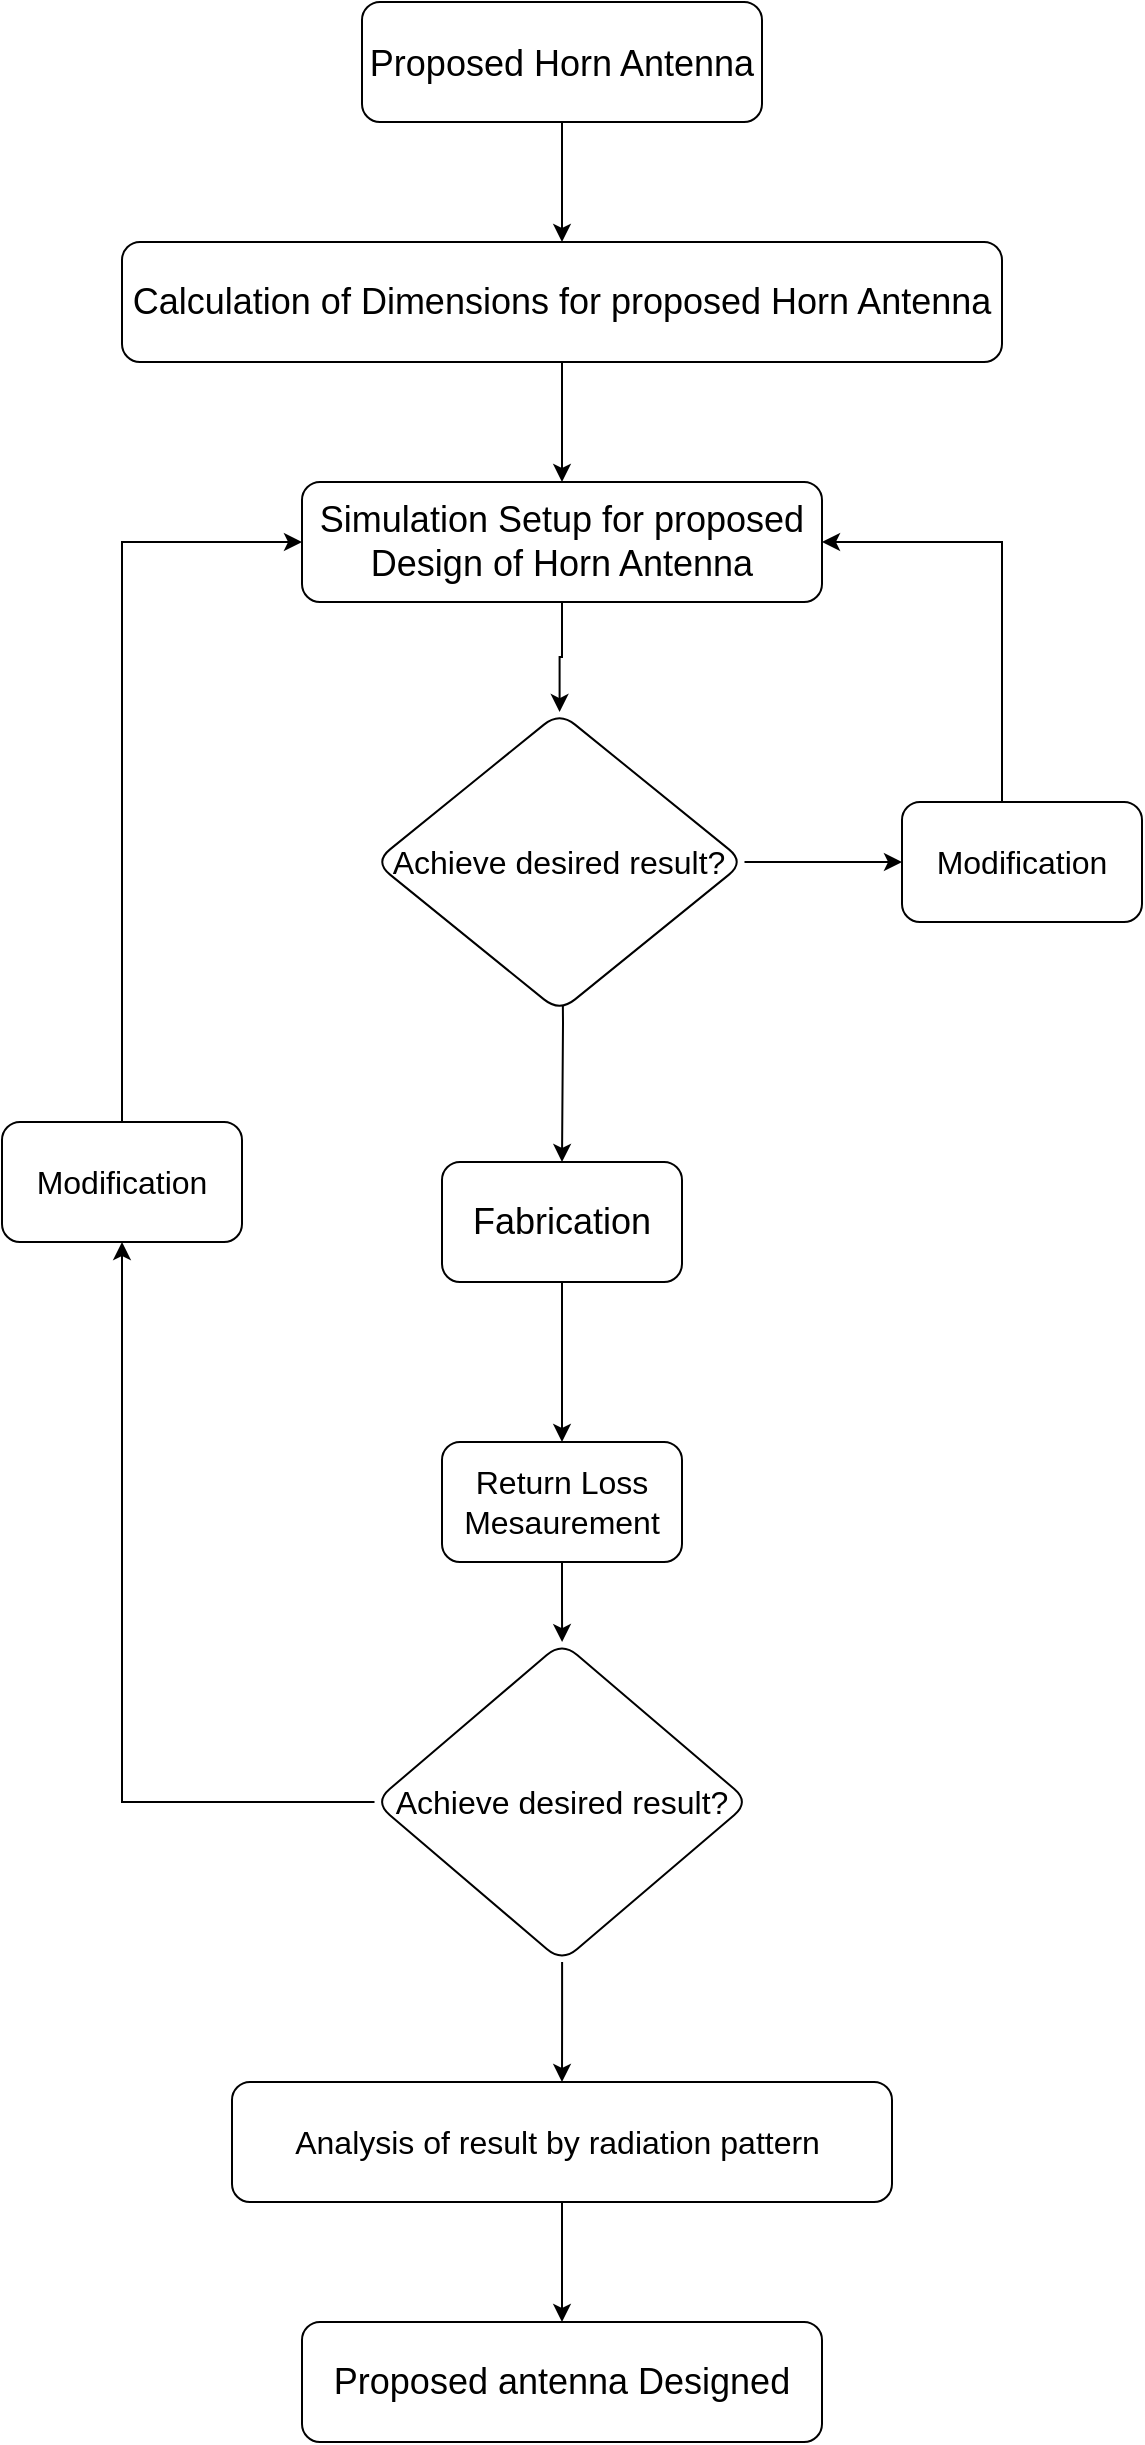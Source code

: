 <mxfile version="14.7.4" type="github">
  <diagram id="C5RBs43oDa-KdzZeNtuy" name="Page-1">
    <mxGraphModel dx="1065" dy="488" grid="1" gridSize="10" guides="1" tooltips="1" connect="1" arrows="1" fold="1" page="1" pageScale="1" pageWidth="827" pageHeight="1169" math="0" shadow="0">
      <root>
        <mxCell id="WIyWlLk6GJQsqaUBKTNV-0" />
        <mxCell id="WIyWlLk6GJQsqaUBKTNV-1" parent="WIyWlLk6GJQsqaUBKTNV-0" />
        <mxCell id="Q39aa7EpXIlcjL8wKzvE-2" style="edgeStyle=orthogonalEdgeStyle;rounded=0;orthogonalLoop=1;jettySize=auto;html=1;entryX=0.5;entryY=0;entryDx=0;entryDy=0;" edge="1" parent="WIyWlLk6GJQsqaUBKTNV-1" source="Q39aa7EpXIlcjL8wKzvE-0" target="Q39aa7EpXIlcjL8wKzvE-1">
          <mxGeometry relative="1" as="geometry" />
        </mxCell>
        <mxCell id="Q39aa7EpXIlcjL8wKzvE-0" value="&lt;p class=&quot;MsoNormal&quot; align=&quot;center&quot;&gt;&lt;font style=&quot;font-size: 18px&quot;&gt;Proposed Horn Antenna&lt;/font&gt;&lt;span style=&quot;font-size: 16pt&quot;&gt;&lt;/span&gt;&lt;/p&gt;" style="rounded=1;whiteSpace=wrap;html=1;" vertex="1" parent="WIyWlLk6GJQsqaUBKTNV-1">
          <mxGeometry x="320" y="40" width="200" height="60" as="geometry" />
        </mxCell>
        <mxCell id="Q39aa7EpXIlcjL8wKzvE-4" value="" style="edgeStyle=orthogonalEdgeStyle;rounded=0;orthogonalLoop=1;jettySize=auto;html=1;" edge="1" parent="WIyWlLk6GJQsqaUBKTNV-1" source="Q39aa7EpXIlcjL8wKzvE-1" target="Q39aa7EpXIlcjL8wKzvE-3">
          <mxGeometry relative="1" as="geometry" />
        </mxCell>
        <mxCell id="Q39aa7EpXIlcjL8wKzvE-1" value="&lt;p class=&quot;MsoNormal&quot; align=&quot;center&quot;&gt;&lt;font style=&quot;font-size: 18px&quot;&gt;Calculation of Dimensions for proposed Horn Antenna&lt;/font&gt;&lt;/p&gt;" style="rounded=1;whiteSpace=wrap;html=1;" vertex="1" parent="WIyWlLk6GJQsqaUBKTNV-1">
          <mxGeometry x="200" y="160" width="440" height="60" as="geometry" />
        </mxCell>
        <mxCell id="Q39aa7EpXIlcjL8wKzvE-18" value="" style="edgeStyle=orthogonalEdgeStyle;rounded=0;orthogonalLoop=1;jettySize=auto;html=1;" edge="1" parent="WIyWlLk6GJQsqaUBKTNV-1" source="Q39aa7EpXIlcjL8wKzvE-3" target="Q39aa7EpXIlcjL8wKzvE-17">
          <mxGeometry relative="1" as="geometry" />
        </mxCell>
        <mxCell id="Q39aa7EpXIlcjL8wKzvE-3" value="&lt;p class=&quot;MsoNormal&quot; align=&quot;center&quot;&gt;&lt;font style=&quot;font-size: 18px&quot;&gt;Simulation Setup for proposed Design of Horn Antenna&lt;/font&gt;&lt;/p&gt;" style="rounded=1;whiteSpace=wrap;html=1;" vertex="1" parent="WIyWlLk6GJQsqaUBKTNV-1">
          <mxGeometry x="290" y="280" width="260" height="60" as="geometry" />
        </mxCell>
        <mxCell id="Q39aa7EpXIlcjL8wKzvE-8" value="" style="edgeStyle=orthogonalEdgeStyle;rounded=0;orthogonalLoop=1;jettySize=auto;html=1;" edge="1" parent="WIyWlLk6GJQsqaUBKTNV-1" target="Q39aa7EpXIlcjL8wKzvE-7">
          <mxGeometry relative="1" as="geometry">
            <mxPoint x="420" y="480" as="sourcePoint" />
          </mxGeometry>
        </mxCell>
        <mxCell id="Q39aa7EpXIlcjL8wKzvE-10" value="" style="edgeStyle=orthogonalEdgeStyle;rounded=0;orthogonalLoop=1;jettySize=auto;html=1;" edge="1" parent="WIyWlLk6GJQsqaUBKTNV-1" source="Q39aa7EpXIlcjL8wKzvE-7" target="Q39aa7EpXIlcjL8wKzvE-9">
          <mxGeometry relative="1" as="geometry" />
        </mxCell>
        <mxCell id="Q39aa7EpXIlcjL8wKzvE-7" value="&lt;font style=&quot;font-size: 18px&quot;&gt;Fabrication&lt;/font&gt;" style="rounded=1;whiteSpace=wrap;html=1;" vertex="1" parent="WIyWlLk6GJQsqaUBKTNV-1">
          <mxGeometry x="360" y="620" width="120" height="60" as="geometry" />
        </mxCell>
        <mxCell id="Q39aa7EpXIlcjL8wKzvE-12" value="" style="edgeStyle=orthogonalEdgeStyle;rounded=0;orthogonalLoop=1;jettySize=auto;html=1;" edge="1" parent="WIyWlLk6GJQsqaUBKTNV-1" source="Q39aa7EpXIlcjL8wKzvE-9" target="Q39aa7EpXIlcjL8wKzvE-11">
          <mxGeometry relative="1" as="geometry" />
        </mxCell>
        <mxCell id="Q39aa7EpXIlcjL8wKzvE-9" value="&lt;font size=&quot;3&quot;&gt;Return Loss Mesaurement&lt;/font&gt;" style="rounded=1;whiteSpace=wrap;html=1;" vertex="1" parent="WIyWlLk6GJQsqaUBKTNV-1">
          <mxGeometry x="360" y="760" width="120" height="60" as="geometry" />
        </mxCell>
        <mxCell id="Q39aa7EpXIlcjL8wKzvE-14" value="" style="edgeStyle=orthogonalEdgeStyle;rounded=0;orthogonalLoop=1;jettySize=auto;html=1;" edge="1" parent="WIyWlLk6GJQsqaUBKTNV-1" source="Q39aa7EpXIlcjL8wKzvE-11" target="Q39aa7EpXIlcjL8wKzvE-13">
          <mxGeometry relative="1" as="geometry" />
        </mxCell>
        <mxCell id="Q39aa7EpXIlcjL8wKzvE-25" style="edgeStyle=orthogonalEdgeStyle;rounded=0;orthogonalLoop=1;jettySize=auto;html=1;entryX=0.5;entryY=1;entryDx=0;entryDy=0;" edge="1" parent="WIyWlLk6GJQsqaUBKTNV-1" source="Q39aa7EpXIlcjL8wKzvE-11" target="Q39aa7EpXIlcjL8wKzvE-26">
          <mxGeometry relative="1" as="geometry">
            <mxPoint x="200" y="690" as="targetPoint" />
          </mxGeometry>
        </mxCell>
        <mxCell id="Q39aa7EpXIlcjL8wKzvE-11" value="&lt;font size=&quot;3&quot;&gt;Achieve desired result?&lt;/font&gt;" style="rhombus;whiteSpace=wrap;html=1;rounded=1;" vertex="1" parent="WIyWlLk6GJQsqaUBKTNV-1">
          <mxGeometry x="326.25" y="860" width="187.5" height="160" as="geometry" />
        </mxCell>
        <mxCell id="Q39aa7EpXIlcjL8wKzvE-16" value="" style="edgeStyle=orthogonalEdgeStyle;rounded=0;orthogonalLoop=1;jettySize=auto;html=1;" edge="1" parent="WIyWlLk6GJQsqaUBKTNV-1" source="Q39aa7EpXIlcjL8wKzvE-13" target="Q39aa7EpXIlcjL8wKzvE-15">
          <mxGeometry relative="1" as="geometry" />
        </mxCell>
        <mxCell id="Q39aa7EpXIlcjL8wKzvE-13" value="&lt;font size=&quot;3&quot;&gt;Analysis of result by radiation pattern&amp;nbsp;&lt;/font&gt;" style="whiteSpace=wrap;html=1;rounded=1;" vertex="1" parent="WIyWlLk6GJQsqaUBKTNV-1">
          <mxGeometry x="255" y="1080" width="330" height="60" as="geometry" />
        </mxCell>
        <mxCell id="Q39aa7EpXIlcjL8wKzvE-15" value="&lt;font style=&quot;font-size: 18px&quot;&gt;Proposed antenna Designed&lt;/font&gt;" style="whiteSpace=wrap;html=1;rounded=1;" vertex="1" parent="WIyWlLk6GJQsqaUBKTNV-1">
          <mxGeometry x="290" y="1200" width="260" height="60" as="geometry" />
        </mxCell>
        <mxCell id="Q39aa7EpXIlcjL8wKzvE-20" value="" style="edgeStyle=orthogonalEdgeStyle;rounded=0;orthogonalLoop=1;jettySize=auto;html=1;" edge="1" parent="WIyWlLk6GJQsqaUBKTNV-1" source="Q39aa7EpXIlcjL8wKzvE-17" target="Q39aa7EpXIlcjL8wKzvE-19">
          <mxGeometry relative="1" as="geometry" />
        </mxCell>
        <mxCell id="Q39aa7EpXIlcjL8wKzvE-17" value="&lt;p class=&quot;MsoNormal&quot; align=&quot;center&quot;&gt;&lt;span style=&quot;font-size: medium&quot;&gt;Achieve desired result?&lt;/span&gt;&lt;br&gt;&lt;/p&gt;" style="rhombus;whiteSpace=wrap;html=1;rounded=1;" vertex="1" parent="WIyWlLk6GJQsqaUBKTNV-1">
          <mxGeometry x="326.25" y="395" width="185" height="150" as="geometry" />
        </mxCell>
        <mxCell id="Q39aa7EpXIlcjL8wKzvE-24" style="edgeStyle=orthogonalEdgeStyle;rounded=0;orthogonalLoop=1;jettySize=auto;html=1;entryX=1;entryY=0.5;entryDx=0;entryDy=0;" edge="1" parent="WIyWlLk6GJQsqaUBKTNV-1" source="Q39aa7EpXIlcjL8wKzvE-19" target="Q39aa7EpXIlcjL8wKzvE-3">
          <mxGeometry relative="1" as="geometry">
            <mxPoint x="620" y="310" as="targetPoint" />
            <Array as="points">
              <mxPoint x="640" y="310" />
            </Array>
          </mxGeometry>
        </mxCell>
        <mxCell id="Q39aa7EpXIlcjL8wKzvE-19" value="&lt;font size=&quot;3&quot;&gt;Modification&lt;/font&gt;" style="whiteSpace=wrap;html=1;rounded=1;" vertex="1" parent="WIyWlLk6GJQsqaUBKTNV-1">
          <mxGeometry x="590" y="440" width="120" height="60" as="geometry" />
        </mxCell>
        <mxCell id="Q39aa7EpXIlcjL8wKzvE-27" style="edgeStyle=orthogonalEdgeStyle;rounded=0;orthogonalLoop=1;jettySize=auto;html=1;entryX=0;entryY=0.5;entryDx=0;entryDy=0;" edge="1" parent="WIyWlLk6GJQsqaUBKTNV-1" source="Q39aa7EpXIlcjL8wKzvE-26" target="Q39aa7EpXIlcjL8wKzvE-3">
          <mxGeometry relative="1" as="geometry">
            <mxPoint x="200" y="310" as="targetPoint" />
            <Array as="points">
              <mxPoint x="200" y="310" />
            </Array>
          </mxGeometry>
        </mxCell>
        <mxCell id="Q39aa7EpXIlcjL8wKzvE-26" value="&lt;font size=&quot;3&quot;&gt;Modification&lt;/font&gt;" style="rounded=1;whiteSpace=wrap;html=1;" vertex="1" parent="WIyWlLk6GJQsqaUBKTNV-1">
          <mxGeometry x="140" y="600" width="120" height="60" as="geometry" />
        </mxCell>
      </root>
    </mxGraphModel>
  </diagram>
</mxfile>
